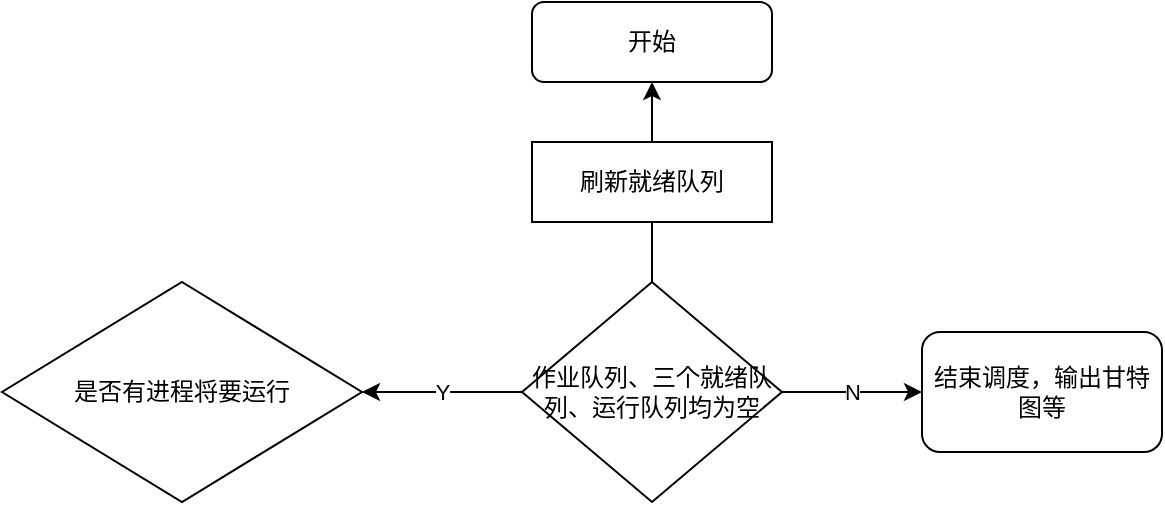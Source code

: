 <mxfile version="14.1.1" type="github">
  <diagram id="dzjsmuD-rFG6SCk-NLqr" name="Page-1">
    <mxGraphModel dx="1038" dy="547" grid="1" gridSize="10" guides="1" tooltips="1" connect="1" arrows="1" fold="1" page="1" pageScale="1" pageWidth="827" pageHeight="1169" math="0" shadow="0">
      <root>
        <mxCell id="0" />
        <mxCell id="1" parent="0" />
        <mxCell id="70EhJgEo6nSa34UKSa1v-8" value="Y" style="edgeStyle=orthogonalEdgeStyle;rounded=0;orthogonalLoop=1;jettySize=auto;html=1;" edge="1" parent="1" source="70EhJgEo6nSa34UKSa1v-2" target="70EhJgEo6nSa34UKSa1v-7">
          <mxGeometry relative="1" as="geometry" />
        </mxCell>
        <mxCell id="70EhJgEo6nSa34UKSa1v-9" value="N" style="edgeStyle=orthogonalEdgeStyle;rounded=0;orthogonalLoop=1;jettySize=auto;html=1;" edge="1" parent="1" source="70EhJgEo6nSa34UKSa1v-2" target="70EhJgEo6nSa34UKSa1v-6">
          <mxGeometry relative="1" as="geometry" />
        </mxCell>
        <mxCell id="70EhJgEo6nSa34UKSa1v-10" value="" style="edgeStyle=orthogonalEdgeStyle;rounded=0;orthogonalLoop=1;jettySize=auto;html=1;" edge="1" parent="1" source="70EhJgEo6nSa34UKSa1v-2" target="70EhJgEo6nSa34UKSa1v-5">
          <mxGeometry relative="1" as="geometry" />
        </mxCell>
        <mxCell id="70EhJgEo6nSa34UKSa1v-2" value="作业队列、三个就绪队列、运行队列均为空" style="rhombus;whiteSpace=wrap;html=1;" vertex="1" parent="1">
          <mxGeometry x="320" y="200" width="130" height="110" as="geometry" />
        </mxCell>
        <mxCell id="70EhJgEo6nSa34UKSa1v-4" value="刷新就绪队列" style="rounded=0;whiteSpace=wrap;html=1;" vertex="1" parent="1">
          <mxGeometry x="325" y="130" width="120" height="40" as="geometry" />
        </mxCell>
        <mxCell id="70EhJgEo6nSa34UKSa1v-5" value="开始" style="rounded=1;whiteSpace=wrap;html=1;" vertex="1" parent="1">
          <mxGeometry x="325" y="60" width="120" height="40" as="geometry" />
        </mxCell>
        <mxCell id="70EhJgEo6nSa34UKSa1v-6" value="结束调度，输出甘特图等" style="rounded=1;whiteSpace=wrap;html=1;" vertex="1" parent="1">
          <mxGeometry x="520" y="225" width="120" height="60" as="geometry" />
        </mxCell>
        <mxCell id="70EhJgEo6nSa34UKSa1v-7" value="是否有进程将要运行" style="rhombus;whiteSpace=wrap;html=1;" vertex="1" parent="1">
          <mxGeometry x="60" y="200" width="180" height="110" as="geometry" />
        </mxCell>
      </root>
    </mxGraphModel>
  </diagram>
</mxfile>
